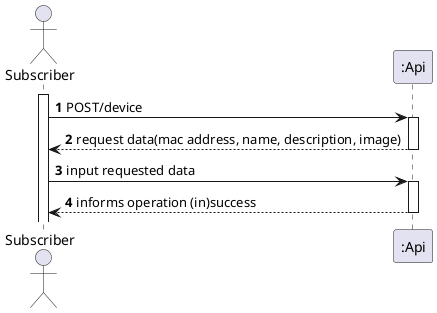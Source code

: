 @startuml
'https://plantuml.com/sequence-diagram
actor "Subscriber" as User
autonumber
autoactivate on
activate User

User ->  ":Api": POST/device
User <--  ":Api": request data(mac address, name, description, image)
User ->  ":Api": input requested data
":Api" --> User: informs operation (in)success


@enduml
